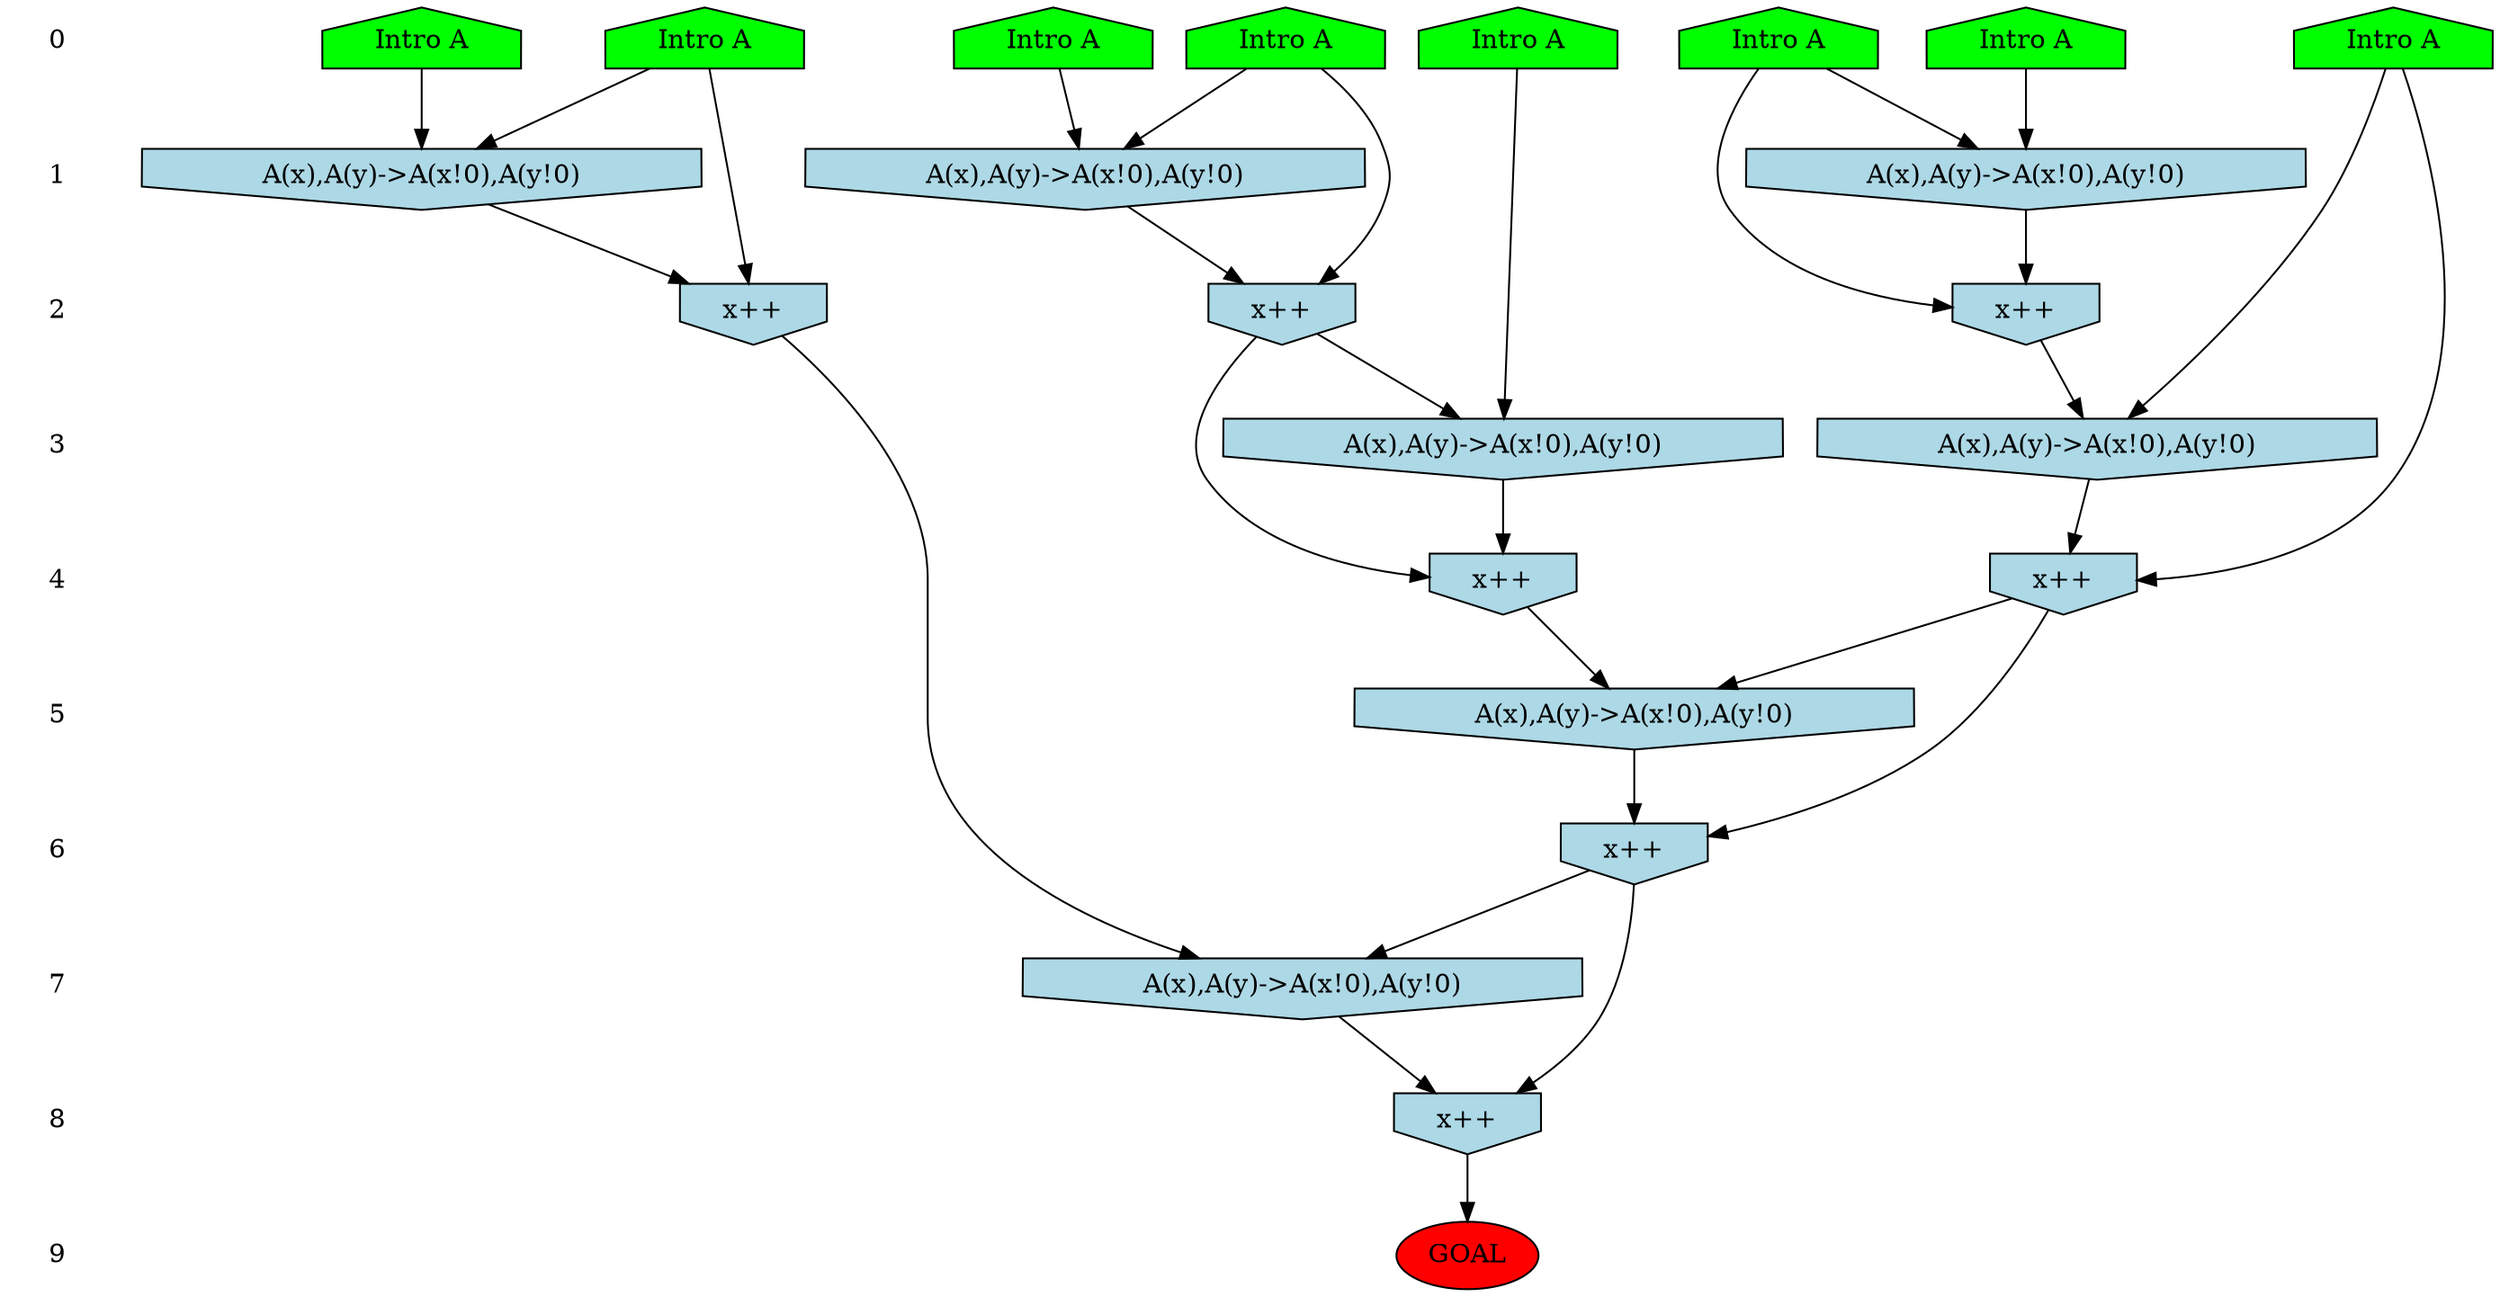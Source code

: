 /* Compression of 1 causal flows obtained in average at 2.640373E+00 t.u */
/* Compressed causal flows were: [812] */
digraph G{
 ranksep=.5 ; 
{ rank = same ; "0" [shape=plaintext] ; node_1 [label ="Intro A", shape=house, style=filled, fillcolor=green] ;
node_2 [label ="Intro A", shape=house, style=filled, fillcolor=green] ;
node_3 [label ="Intro A", shape=house, style=filled, fillcolor=green] ;
node_4 [label ="Intro A", shape=house, style=filled, fillcolor=green] ;
node_5 [label ="Intro A", shape=house, style=filled, fillcolor=green] ;
node_6 [label ="Intro A", shape=house, style=filled, fillcolor=green] ;
node_7 [label ="Intro A", shape=house, style=filled, fillcolor=green] ;
node_8 [label ="Intro A", shape=house, style=filled, fillcolor=green] ;
}
{ rank = same ; "1" [shape=plaintext] ; node_9 [label="A(x),A(y)->A(x!0),A(y!0)", shape=invhouse, style=filled, fillcolor = lightblue] ;
node_10 [label="A(x),A(y)->A(x!0),A(y!0)", shape=invhouse, style=filled, fillcolor = lightblue] ;
node_11 [label="A(x),A(y)->A(x!0),A(y!0)", shape=invhouse, style=filled, fillcolor = lightblue] ;
}
{ rank = same ; "2" [shape=plaintext] ; node_12 [label="x++", shape=invhouse, style=filled, fillcolor = lightblue] ;
node_13 [label="x++", shape=invhouse, style=filled, fillcolor = lightblue] ;
node_14 [label="x++", shape=invhouse, style=filled, fillcolor = lightblue] ;
}
{ rank = same ; "3" [shape=plaintext] ; node_15 [label="A(x),A(y)->A(x!0),A(y!0)", shape=invhouse, style=filled, fillcolor = lightblue] ;
node_17 [label="A(x),A(y)->A(x!0),A(y!0)", shape=invhouse, style=filled, fillcolor = lightblue] ;
}
{ rank = same ; "4" [shape=plaintext] ; node_16 [label="x++", shape=invhouse, style=filled, fillcolor = lightblue] ;
node_18 [label="x++", shape=invhouse, style=filled, fillcolor = lightblue] ;
}
{ rank = same ; "5" [shape=plaintext] ; node_19 [label="A(x),A(y)->A(x!0),A(y!0)", shape=invhouse, style=filled, fillcolor = lightblue] ;
}
{ rank = same ; "6" [shape=plaintext] ; node_20 [label="x++", shape=invhouse, style=filled, fillcolor = lightblue] ;
}
{ rank = same ; "7" [shape=plaintext] ; node_21 [label="A(x),A(y)->A(x!0),A(y!0)", shape=invhouse, style=filled, fillcolor = lightblue] ;
}
{ rank = same ; "8" [shape=plaintext] ; node_22 [label="x++", shape=invhouse, style=filled, fillcolor = lightblue] ;
}
{ rank = same ; "9" [shape=plaintext] ; node_23 [label ="GOAL", style=filled, fillcolor=red] ;
}
"0" -> "1" [style="invis"]; 
"1" -> "2" [style="invis"]; 
"2" -> "3" [style="invis"]; 
"3" -> "4" [style="invis"]; 
"4" -> "5" [style="invis"]; 
"5" -> "6" [style="invis"]; 
"6" -> "7" [style="invis"]; 
"7" -> "8" [style="invis"]; 
"8" -> "9" [style="invis"]; 
node_5 -> node_9
node_8 -> node_9
node_3 -> node_10
node_6 -> node_10
node_4 -> node_11
node_7 -> node_11
node_7 -> node_12
node_11 -> node_12
node_5 -> node_13
node_9 -> node_13
node_3 -> node_14
node_10 -> node_14
node_1 -> node_15
node_14 -> node_15
node_14 -> node_16
node_15 -> node_16
node_2 -> node_17
node_12 -> node_17
node_2 -> node_18
node_17 -> node_18
node_16 -> node_19
node_18 -> node_19
node_18 -> node_20
node_19 -> node_20
node_13 -> node_21
node_20 -> node_21
node_20 -> node_22
node_21 -> node_22
node_22 -> node_23
}
/*
 Dot generation time: 0.000000
*/